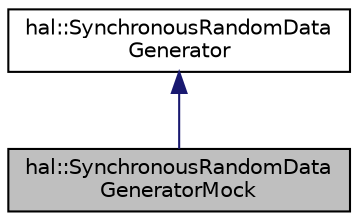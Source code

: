 digraph "hal::SynchronousRandomDataGeneratorMock"
{
 // INTERACTIVE_SVG=YES
  edge [fontname="Helvetica",fontsize="10",labelfontname="Helvetica",labelfontsize="10"];
  node [fontname="Helvetica",fontsize="10",shape=record];
  Node2 [label="hal::SynchronousRandomData\lGeneratorMock",height=0.2,width=0.4,color="black", fillcolor="grey75", style="filled", fontcolor="black"];
  Node3 -> Node2 [dir="back",color="midnightblue",fontsize="10",style="solid",fontname="Helvetica"];
  Node3 [label="hal::SynchronousRandomData\lGenerator",height=0.2,width=0.4,color="black", fillcolor="white", style="filled",URL="$de/d1a/classhal_1_1_synchronous_random_data_generator.html"];
}
